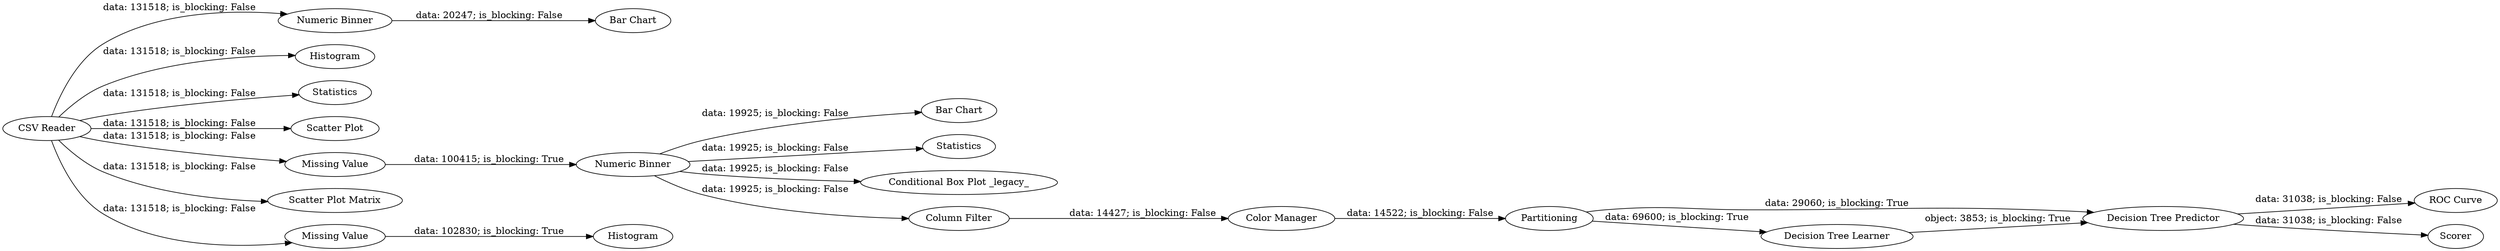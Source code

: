 digraph {
	"4863589343117879519_7" [label="Numeric Binner"]
	"4863589343117879519_16" [label="Bar Chart"]
	"4863589343117879519_2" [label=Histogram]
	"4863589343117879519_19" [label=Partitioning]
	"4863589343117879519_12" [label=Histogram]
	"4863589343117879519_15" [label=Statistics]
	"4863589343117879519_14" [label=Statistics]
	"4863589343117879519_3" [label="Scatter Plot"]
	"4863589343117879519_8" [label="Numeric Binner"]
	"4863589343117879519_18" [label="Color Manager"]
	"4863589343117879519_13" [label="Missing Value"]
	"4863589343117879519_9" [label="Conditional Box Plot _legacy_"]
	"4863589343117879519_22" [label="ROC Curve"]
	"4863589343117879519_17" [label="Column Filter"]
	"4863589343117879519_1" [label="CSV Reader"]
	"4863589343117879519_10" [label="Bar Chart"]
	"4863589343117879519_23" [label=Scorer]
	"4863589343117879519_4" [label="Scatter Plot Matrix"]
	"4863589343117879519_11" [label="Missing Value"]
	"4863589343117879519_21" [label="Decision Tree Predictor"]
	"4863589343117879519_20" [label="Decision Tree Learner"]
	"4863589343117879519_18" -> "4863589343117879519_19" [label="data: 14522; is_blocking: False"]
	"4863589343117879519_13" -> "4863589343117879519_8" [label="data: 100415; is_blocking: True"]
	"4863589343117879519_21" -> "4863589343117879519_22" [label="data: 31038; is_blocking: False"]
	"4863589343117879519_20" -> "4863589343117879519_21" [label="object: 3853; is_blocking: True"]
	"4863589343117879519_1" -> "4863589343117879519_7" [label="data: 131518; is_blocking: False"]
	"4863589343117879519_1" -> "4863589343117879519_11" [label="data: 131518; is_blocking: False"]
	"4863589343117879519_17" -> "4863589343117879519_18" [label="data: 14427; is_blocking: False"]
	"4863589343117879519_1" -> "4863589343117879519_14" [label="data: 131518; is_blocking: False"]
	"4863589343117879519_8" -> "4863589343117879519_15" [label="data: 19925; is_blocking: False"]
	"4863589343117879519_19" -> "4863589343117879519_20" [label="data: 69600; is_blocking: True"]
	"4863589343117879519_11" -> "4863589343117879519_12" [label="data: 102830; is_blocking: True"]
	"4863589343117879519_8" -> "4863589343117879519_9" [label="data: 19925; is_blocking: False"]
	"4863589343117879519_21" -> "4863589343117879519_23" [label="data: 31038; is_blocking: False"]
	"4863589343117879519_19" -> "4863589343117879519_21" [label="data: 29060; is_blocking: True"]
	"4863589343117879519_1" -> "4863589343117879519_3" [label="data: 131518; is_blocking: False"]
	"4863589343117879519_8" -> "4863589343117879519_16" [label="data: 19925; is_blocking: False"]
	"4863589343117879519_1" -> "4863589343117879519_4" [label="data: 131518; is_blocking: False"]
	"4863589343117879519_8" -> "4863589343117879519_17" [label="data: 19925; is_blocking: False"]
	"4863589343117879519_1" -> "4863589343117879519_2" [label="data: 131518; is_blocking: False"]
	"4863589343117879519_7" -> "4863589343117879519_10" [label="data: 20247; is_blocking: False"]
	"4863589343117879519_1" -> "4863589343117879519_13" [label="data: 131518; is_blocking: False"]
	rankdir=LR
}
